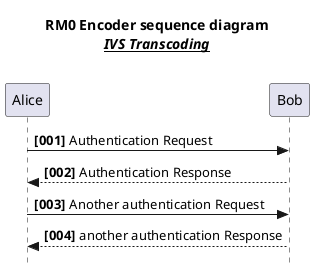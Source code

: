 @startuml
'https://plantuml.com/sequence-diagram

autonumber "<b>[000]"
skinparam style strictuml
skinparam sequence {
    responseMessageBelowArrow true
    sequenceMessageAlign center
    BoxBackgroundColor LightBlue
    GroupBodyBackgroundColor transparent
    actorStyle awesome
}

title **RM0 Encoder sequence diagram**\n<i>__IVS Transcoding__</i>\n
hide unlinked

actor User

Alice -> Bob: Authentication Request
Bob --> Alice: Authentication Response

Alice -> Bob: Another authentication Request
Alice <-- Bob: another authentication Response
@enduml